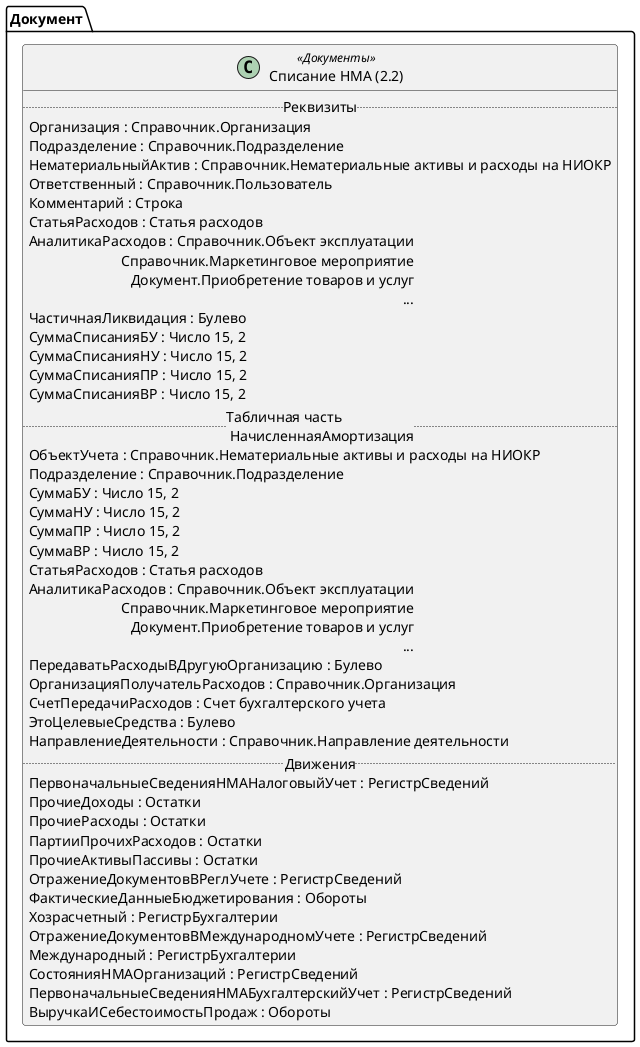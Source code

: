 ﻿@startuml СписаниеНМА
'!include templates.wsd
'..\include templates.wsd
class Документ.СписаниеНМА as "Списание НМА (2.2)" <<Документы>>
{
..Реквизиты..
Организация : Справочник.Организация
Подразделение : Справочник.Подразделение
НематериальныйАктив : Справочник.Нематериальные активы и расходы на НИОКР
Ответственный : Справочник.Пользователь
Комментарий : Строка
СтатьяРасходов : Статья расходов
АналитикаРасходов : Справочник.Объект эксплуатации\rСправочник.Маркетинговое мероприятие\rДокумент.Приобретение товаров и услуг\r...
ЧастичнаяЛиквидация : Булево
СуммаСписанияБУ : Число 15, 2
СуммаСписанияНУ : Число 15, 2
СуммаСписанияПР : Число 15, 2
СуммаСписанияВР : Число 15, 2
..Табличная часть \n НачисленнаяАмортизация..
ОбъектУчета : Справочник.Нематериальные активы и расходы на НИОКР
Подразделение : Справочник.Подразделение
СуммаБУ : Число 15, 2
СуммаНУ : Число 15, 2
СуммаПР : Число 15, 2
СуммаВР : Число 15, 2
СтатьяРасходов : Статья расходов
АналитикаРасходов : Справочник.Объект эксплуатации\rСправочник.Маркетинговое мероприятие\rДокумент.Приобретение товаров и услуг\r...
ПередаватьРасходыВДругуюОрганизацию : Булево
ОрганизацияПолучательРасходов : Справочник.Организация
СчетПередачиРасходов : Счет бухгалтерского учета
ЭтоЦелевыеСредства : Булево
НаправлениеДеятельности : Справочник.Направление деятельности
..Движения..
ПервоначальныеСведенияНМАНалоговыйУчет : РегистрСведений
ПрочиеДоходы : Остатки
ПрочиеРасходы : Остатки
ПартииПрочихРасходов : Остатки
ПрочиеАктивыПассивы : Остатки
ОтражениеДокументовВРеглУчете : РегистрСведений
ФактическиеДанныеБюджетирования : Обороты
Хозрасчетный : РегистрБухгалтерии
ОтражениеДокументовВМеждународномУчете : РегистрСведений
Международный : РегистрБухгалтерии
СостоянияНМАОрганизаций : РегистрСведений
ПервоначальныеСведенияНМАБухгалтерскийУчет : РегистрСведений
ВыручкаИСебестоимостьПродаж : Обороты
}
@enduml
